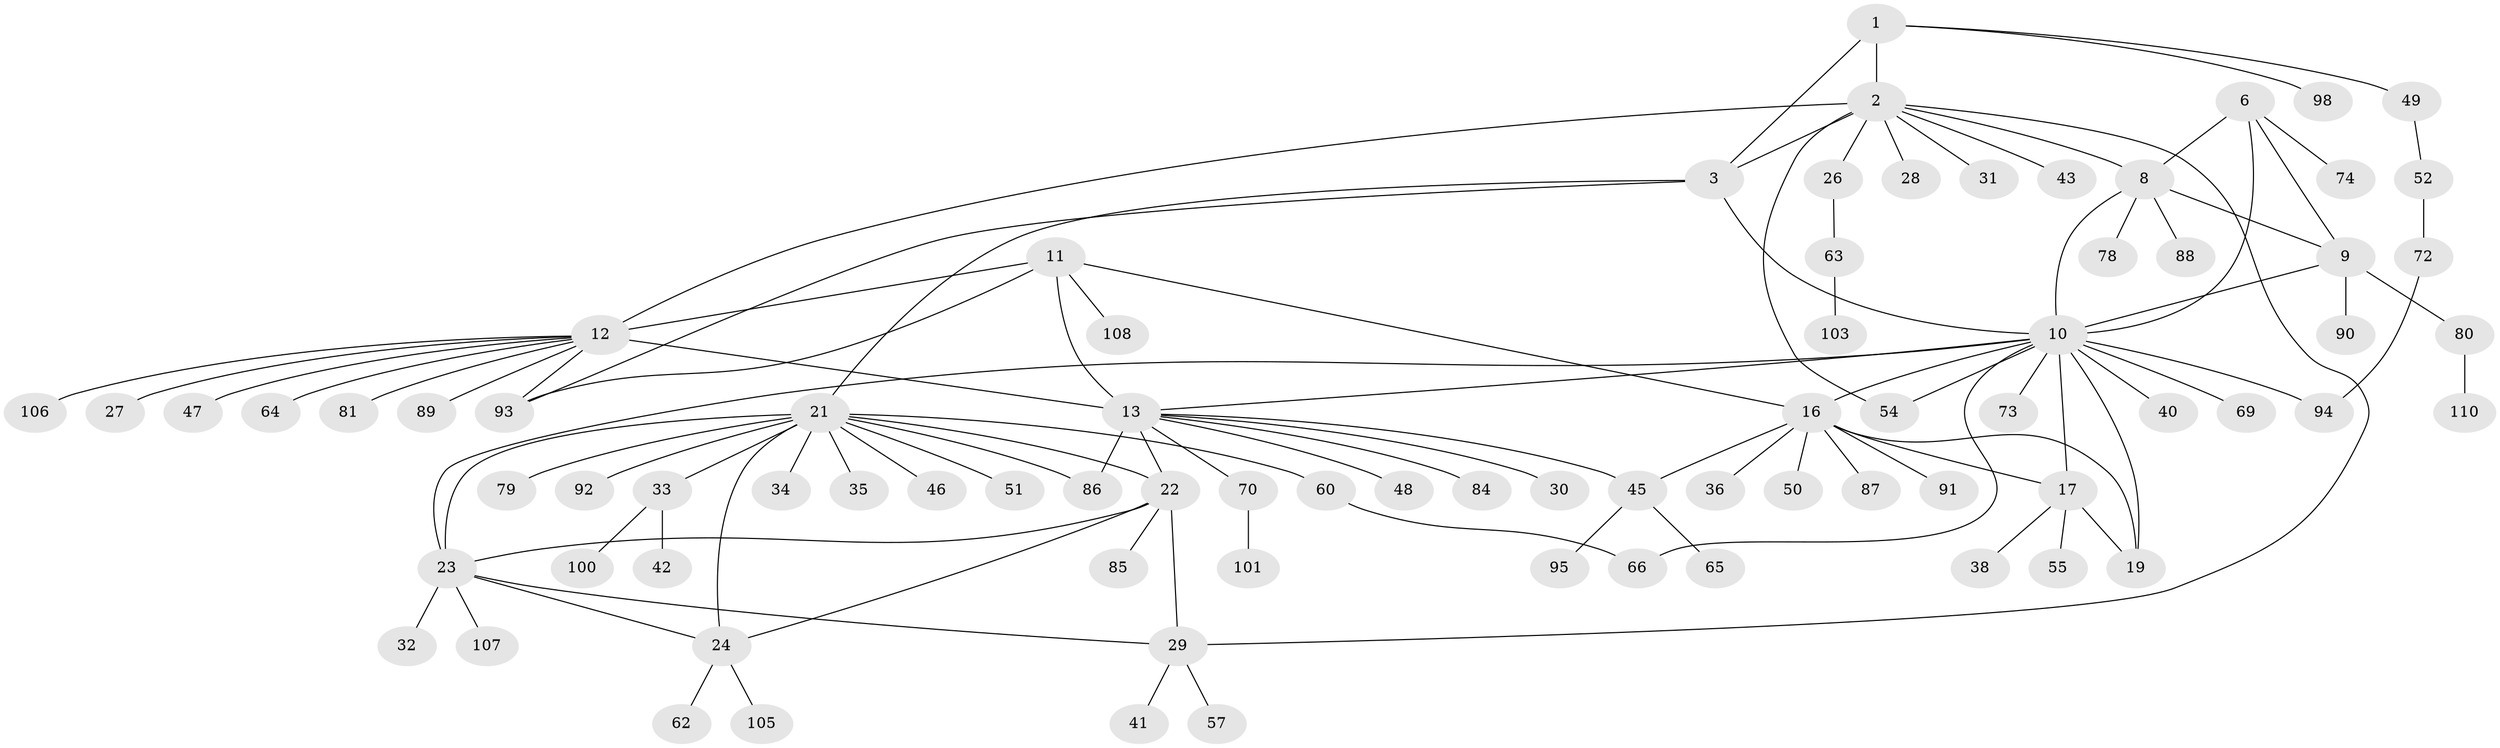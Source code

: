 // original degree distribution, {6: 0.01818181818181818, 10: 0.02727272727272727, 8: 0.03636363636363636, 4: 0.045454545454545456, 5: 0.045454545454545456, 7: 0.03636363636363636, 9: 0.01818181818181818, 11: 0.00909090909090909, 12: 0.00909090909090909, 13: 0.00909090909090909, 3: 0.02727272727272727, 1: 0.509090909090909, 2: 0.20909090909090908}
// Generated by graph-tools (version 1.1) at 2025/11/02/27/25 16:11:29]
// undirected, 80 vertices, 104 edges
graph export_dot {
graph [start="1"]
  node [color=gray90,style=filled];
  1 [super="+5"];
  2 [super="+4"];
  3 [super="+75"];
  6 [super="+7"];
  8 [super="+53"];
  9 [super="+58"];
  10 [super="+18"];
  11 [super="+102"];
  12 [super="+14"];
  13 [super="+15"];
  16 [super="+104"];
  17 [super="+20"];
  19;
  21 [super="+25"];
  22 [super="+83"];
  23 [super="+39"];
  24 [super="+61"];
  26 [super="+37"];
  27;
  28;
  29 [super="+71"];
  30;
  31;
  32;
  33 [super="+56"];
  34;
  35;
  36 [super="+109"];
  38;
  40 [super="+59"];
  41 [super="+44"];
  42;
  43;
  45 [super="+68"];
  46;
  47;
  48;
  49;
  50 [super="+77"];
  51 [super="+76"];
  52 [super="+67"];
  54;
  55;
  57 [super="+97"];
  60;
  62;
  63;
  64;
  65;
  66;
  69;
  70 [super="+82"];
  72;
  73;
  74;
  78;
  79;
  80;
  81;
  84;
  85;
  86;
  87;
  88;
  89;
  90;
  91;
  92 [super="+99"];
  93 [super="+96"];
  94;
  95;
  98;
  100;
  101;
  103;
  105;
  106;
  107;
  108;
  110;
  1 -- 2 [weight=4];
  1 -- 3 [weight=2];
  1 -- 49;
  1 -- 98;
  2 -- 3 [weight=2];
  2 -- 8;
  2 -- 12;
  2 -- 26;
  2 -- 28;
  2 -- 43;
  2 -- 54;
  2 -- 29;
  2 -- 31;
  3 -- 21;
  3 -- 93;
  3 -- 10;
  6 -- 8 [weight=2];
  6 -- 9 [weight=2];
  6 -- 10 [weight=2];
  6 -- 74;
  8 -- 9;
  8 -- 10;
  8 -- 78;
  8 -- 88;
  9 -- 10;
  9 -- 80;
  9 -- 90;
  10 -- 23 [weight=3];
  10 -- 40 [weight=2];
  10 -- 54;
  10 -- 69;
  10 -- 66;
  10 -- 73;
  10 -- 16;
  10 -- 17 [weight=2];
  10 -- 19;
  10 -- 94;
  10 -- 13;
  11 -- 12 [weight=2];
  11 -- 13 [weight=2];
  11 -- 16;
  11 -- 93;
  11 -- 108;
  12 -- 13 [weight=4];
  12 -- 27;
  12 -- 47;
  12 -- 81;
  12 -- 64;
  12 -- 89;
  12 -- 106;
  12 -- 93;
  13 -- 48;
  13 -- 70;
  13 -- 84;
  13 -- 45;
  13 -- 86;
  13 -- 22;
  13 -- 30;
  16 -- 17 [weight=2];
  16 -- 19;
  16 -- 36;
  16 -- 45;
  16 -- 50;
  16 -- 87;
  16 -- 91;
  17 -- 19 [weight=2];
  17 -- 38;
  17 -- 55;
  21 -- 22 [weight=2];
  21 -- 23 [weight=2];
  21 -- 24 [weight=2];
  21 -- 33;
  21 -- 34;
  21 -- 35;
  21 -- 46;
  21 -- 51;
  21 -- 60;
  21 -- 79;
  21 -- 92;
  21 -- 86;
  22 -- 23;
  22 -- 24;
  22 -- 29;
  22 -- 85;
  23 -- 24;
  23 -- 32;
  23 -- 107;
  23 -- 29;
  24 -- 62;
  24 -- 105;
  26 -- 63;
  29 -- 41;
  29 -- 57;
  33 -- 42;
  33 -- 100;
  45 -- 65;
  45 -- 95;
  49 -- 52;
  52 -- 72;
  60 -- 66;
  63 -- 103;
  70 -- 101;
  72 -- 94;
  80 -- 110;
}
